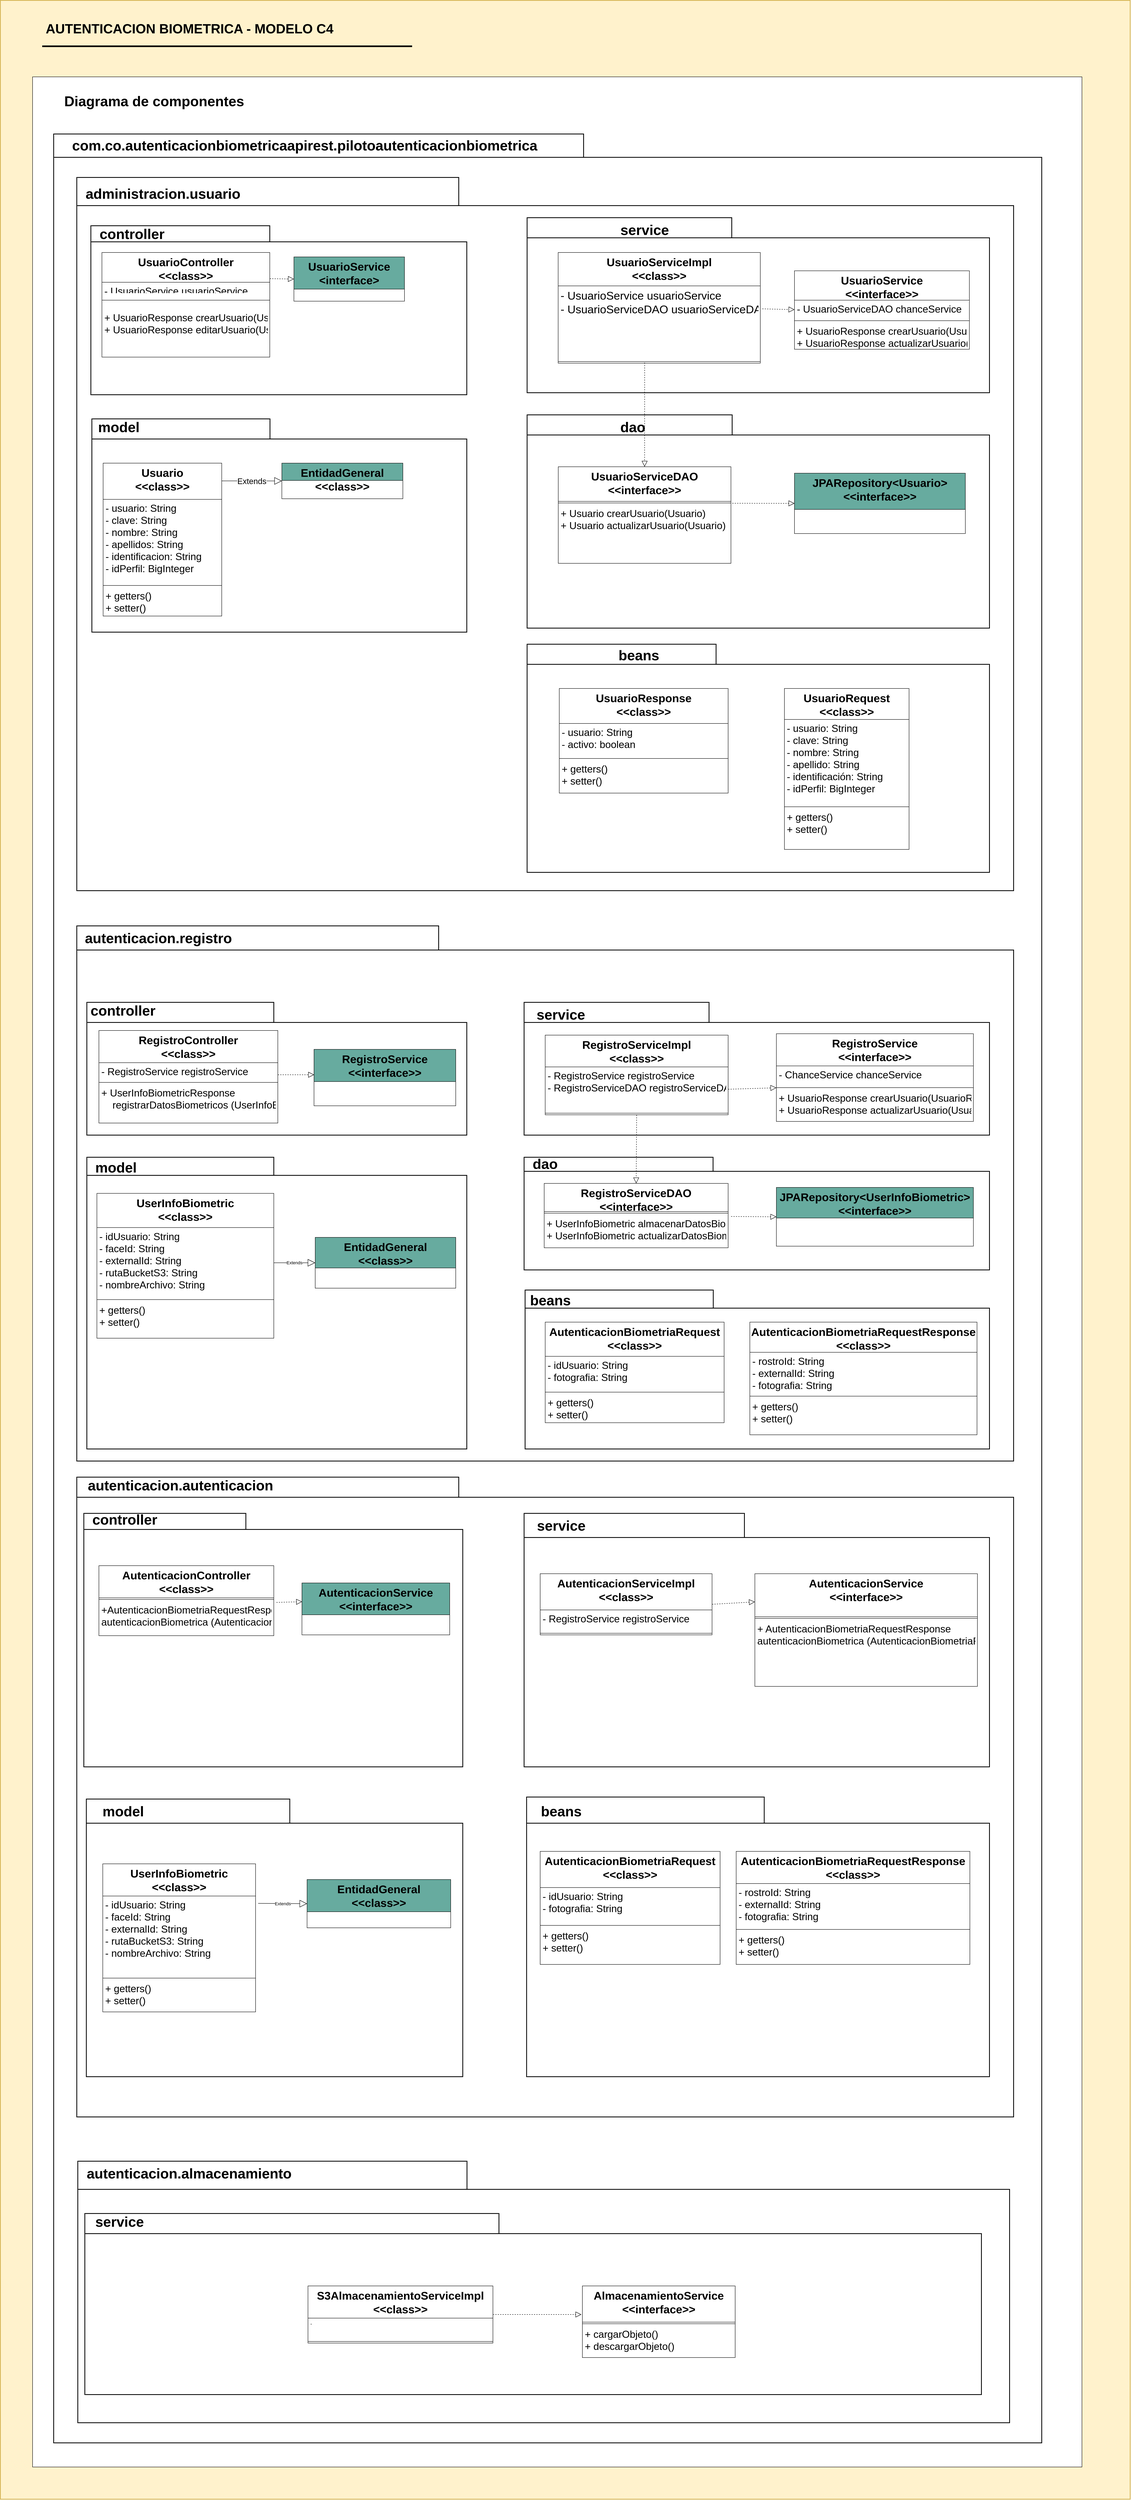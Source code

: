 <mxfile version="15.2.9" type="github">
  <diagram id="ZKK7Xh2nmRTc22aEWUPY" name="Page-1">
    <mxGraphModel dx="5167" dy="3419" grid="1" gridSize="10" guides="1" tooltips="1" connect="1" arrows="1" fold="1" page="1" pageScale="1" pageWidth="827" pageHeight="1169" math="0" shadow="0">
      <root>
        <mxCell id="0" />
        <mxCell id="1" parent="0" />
        <mxCell id="v2i8IFnvXQYw_XU6sGci-10" value="" style="rounded=0;whiteSpace=wrap;html=1;fillColor=#fff2cc;strokeColor=#d6b656;strokeWidth=2;fontSize=14;" parent="1" vertex="1">
          <mxGeometry x="-210" y="-940" width="2810" height="6210" as="geometry" />
        </mxCell>
        <mxCell id="v2i8IFnvXQYw_XU6sGci-6" value="AUTENTICACION BIOMETRICA - MODELO C4" style="text;strokeColor=none;fillColor=none;html=1;fontSize=33;fontStyle=1;verticalAlign=middle;align=center;strokeWidth=5;" parent="1" vertex="1">
          <mxGeometry x="-120" y="-890" width="759" height="40" as="geometry" />
        </mxCell>
        <mxCell id="v2i8IFnvXQYw_XU6sGci-7" value="" style="line;strokeWidth=4;fillColor=none;align=left;verticalAlign=middle;spacingTop=-1;spacingLeft=3;spacingRight=3;rotatable=0;labelPosition=right;points=[];portConstraint=eastwest;fontSize=14;" parent="1" vertex="1">
          <mxGeometry x="-106" y="-830" width="920" height="8" as="geometry" />
        </mxCell>
        <mxCell id="mpdO8tZQgs7oVaQ_EQz1-1" value="" style="rounded=0;whiteSpace=wrap;html=1;" vertex="1" parent="1">
          <mxGeometry x="-130" y="-750" width="2610" height="5940" as="geometry" />
        </mxCell>
        <mxCell id="mpdO8tZQgs7oVaQ_EQz1-2" value="Diagrama de componentes" style="text;strokeColor=none;fillColor=none;html=1;fontSize=35;fontStyle=1;verticalAlign=middle;align=center;" vertex="1" parent="1">
          <mxGeometry x="-71" y="-710" width="485" height="40" as="geometry" />
        </mxCell>
        <mxCell id="mpdO8tZQgs7oVaQ_EQz1-3" value="" style="shape=folder;tabWidth=1318;tabHeight=58;tabPosition=left;strokeWidth=2;html=1;whiteSpace=wrap;align=center;" vertex="1" parent="1">
          <mxGeometry x="-77.5" y="-608" width="2457.5" height="5738" as="geometry" />
        </mxCell>
        <mxCell id="mpdO8tZQgs7oVaQ_EQz1-4" value="" style="shape=folder;tabWidth=950;tabHeight=70;tabPosition=left;strokeWidth=2;html=1;whiteSpace=wrap;align=center;" vertex="1" parent="1">
          <mxGeometry x="-20" y="-500" width="2330" height="1772.5" as="geometry" />
        </mxCell>
        <mxCell id="mpdO8tZQgs7oVaQ_EQz1-5" value="&lt;b style=&quot;font-size: 35px;&quot;&gt;&lt;font style=&quot;font-size: 35px;&quot;&gt;com.&lt;/font&gt;&lt;/b&gt;&lt;font style=&quot;font-size: 35px;&quot;&gt;&lt;b style=&quot;font-size: 35px;&quot;&gt;co.autenticacionbiometricaapirest.&lt;/b&gt;&lt;span style=&quot;font-size: 35px;&quot;&gt;&lt;b style=&quot;font-size: 35px;&quot;&gt;pilotoautenticacionbiometrica&lt;/b&gt;&lt;/span&gt;&lt;/font&gt;" style="text;html=1;strokeColor=none;fillColor=none;align=center;verticalAlign=middle;whiteSpace=wrap;rounded=0;fontSize=35;" vertex="1" parent="1">
          <mxGeometry x="-66.25" y="-590" width="1226.25" height="20" as="geometry" />
        </mxCell>
        <mxCell id="mpdO8tZQgs7oVaQ_EQz1-6" value="" style="shape=folder;tabWidth=445;tabHeight=40;tabPosition=left;strokeWidth=2;html=1;whiteSpace=wrap;align=center;" vertex="1" parent="1">
          <mxGeometry x="15" y="-380" width="935" height="420" as="geometry" />
        </mxCell>
        <mxCell id="mpdO8tZQgs7oVaQ_EQz1-7" value="&lt;b style=&quot;font-size: 35px;&quot;&gt;&lt;font style=&quot;font-size: 35px;&quot;&gt;controller&lt;/font&gt;&lt;/b&gt;" style="text;html=1;strokeColor=none;fillColor=none;align=center;verticalAlign=middle;whiteSpace=wrap;rounded=0;fontSize=35;" vertex="1" parent="1">
          <mxGeometry x="55" y="-370" width="125" height="20" as="geometry" />
        </mxCell>
        <mxCell id="mpdO8tZQgs7oVaQ_EQz1-8" value="" style="shape=folder;tabWidth=443;tabHeight=50;tabPosition=left;strokeWidth=2;html=1;whiteSpace=wrap;align=center;" vertex="1" parent="1">
          <mxGeometry x="17.5" y="100" width="932.5" height="530" as="geometry" />
        </mxCell>
        <mxCell id="mpdO8tZQgs7oVaQ_EQz1-9" value="&lt;b style=&quot;font-size: 35px;&quot;&gt;&lt;font style=&quot;font-size: 35px;&quot;&gt;model&lt;/font&gt;&lt;/b&gt;" style="text;html=1;strokeColor=none;fillColor=none;align=center;verticalAlign=middle;whiteSpace=wrap;rounded=0;fontSize=35;" vertex="1" parent="1">
          <mxGeometry x="42.5" y="110" width="82.5" height="20" as="geometry" />
        </mxCell>
        <mxCell id="mpdO8tZQgs7oVaQ_EQz1-10" value="" style="shape=folder;tabWidth=509;tabHeight=50;tabPosition=left;strokeWidth=2;html=1;whiteSpace=wrap;align=center;" vertex="1" parent="1">
          <mxGeometry x="1100" y="-400" width="1150" height="435" as="geometry" />
        </mxCell>
        <mxCell id="mpdO8tZQgs7oVaQ_EQz1-11" value="&lt;b style=&quot;font-size: 35px;&quot;&gt;&lt;font style=&quot;font-size: 35px;&quot;&gt;service&lt;/font&gt;&lt;/b&gt;" style="text;html=1;strokeColor=none;fillColor=none;align=center;verticalAlign=middle;whiteSpace=wrap;rounded=0;fontSize=35;" vertex="1" parent="1">
          <mxGeometry x="1350" y="-380" width="85" height="20" as="geometry" />
        </mxCell>
        <mxCell id="mpdO8tZQgs7oVaQ_EQz1-12" value="" style="shape=folder;tabWidth=510;tabHeight=50;tabPosition=left;strokeWidth=2;html=1;whiteSpace=wrap;align=center;" vertex="1" parent="1">
          <mxGeometry x="1100" y="90" width="1150" height="530" as="geometry" />
        </mxCell>
        <mxCell id="mpdO8tZQgs7oVaQ_EQz1-13" value="&lt;b style=&quot;font-size: 35px;&quot;&gt;&lt;font style=&quot;font-size: 35px;&quot;&gt;dao&lt;/font&gt;&lt;/b&gt;" style="text;html=1;strokeColor=none;fillColor=none;align=center;verticalAlign=middle;whiteSpace=wrap;rounded=0;fontSize=35;" vertex="1" parent="1">
          <mxGeometry x="1317.5" y="110" width="90" height="20" as="geometry" />
        </mxCell>
        <mxCell id="mpdO8tZQgs7oVaQ_EQz1-14" value="UsuarioController&#xa;&lt;&lt;class&gt;&gt;" style="swimlane;fontStyle=1;align=center;verticalAlign=top;childLayout=stackLayout;horizontal=1;startSize=74;horizontalStack=0;resizeParent=1;resizeParentMax=0;resizeLast=0;collapsible=1;marginBottom=0;fontSize=28;" vertex="1" parent="1">
          <mxGeometry x="42.5" y="-313.5" width="417.5" height="260" as="geometry" />
        </mxCell>
        <mxCell id="mpdO8tZQgs7oVaQ_EQz1-15" value="- UsuarioService usuarioService" style="text;strokeColor=none;fillColor=none;align=left;verticalAlign=top;spacingLeft=4;spacingRight=4;overflow=hidden;rotatable=0;points=[[0,0.5],[1,0.5]];portConstraint=eastwest;fontSize=25;" vertex="1" parent="mpdO8tZQgs7oVaQ_EQz1-14">
          <mxGeometry y="74" width="417.5" height="23" as="geometry" />
        </mxCell>
        <mxCell id="mpdO8tZQgs7oVaQ_EQz1-16" value="" style="line;strokeWidth=1;fillColor=none;align=left;verticalAlign=middle;spacingTop=-1;spacingLeft=3;spacingRight=3;rotatable=0;labelPosition=right;points=[];portConstraint=eastwest;" vertex="1" parent="mpdO8tZQgs7oVaQ_EQz1-14">
          <mxGeometry y="97" width="417.5" height="43" as="geometry" />
        </mxCell>
        <mxCell id="mpdO8tZQgs7oVaQ_EQz1-17" value="+ UsuarioResponse crearUsuario(UsuarioRequest)&#xa;+ UsuarioResponse editarUsuario(UsuarioRequest)" style="text;strokeColor=none;fillColor=none;align=left;verticalAlign=top;spacingLeft=4;spacingRight=4;overflow=hidden;rotatable=0;points=[[0,0.5],[1,0.5]];portConstraint=eastwest;fontSize=25;" vertex="1" parent="mpdO8tZQgs7oVaQ_EQz1-14">
          <mxGeometry y="140" width="417.5" height="120" as="geometry" />
        </mxCell>
        <mxCell id="mpdO8tZQgs7oVaQ_EQz1-18" value="UsuarioService&#xa;&lt;interface&gt;" style="swimlane;fontStyle=1;align=center;verticalAlign=top;childLayout=stackLayout;horizontal=1;startSize=80;horizontalStack=0;resizeParent=1;resizeParentMax=0;resizeLast=0;collapsible=1;marginBottom=0;fillColor=#67AB9F;fontSize=28;" vertex="1" parent="1">
          <mxGeometry x="520" y="-302.5" width="275" height="110" as="geometry" />
        </mxCell>
        <mxCell id="mpdO8tZQgs7oVaQ_EQz1-19" value="Extends" style="endArrow=block;endSize=16;endFill=0;html=1;entryX=0;entryY=0.5;entryDx=0;entryDy=0;startArrow=none;exitX=0.998;exitY=0.116;exitDx=0;exitDy=0;exitPerimeter=0;fontSize=20;" edge="1" parent="1" source="mpdO8tZQgs7oVaQ_EQz1-34" target="mpdO8tZQgs7oVaQ_EQz1-72">
          <mxGeometry width="160" relative="1" as="geometry">
            <mxPoint x="228.56" y="265.532" as="sourcePoint" />
            <mxPoint x="340.5" y="245.25" as="targetPoint" />
          </mxGeometry>
        </mxCell>
        <mxCell id="mpdO8tZQgs7oVaQ_EQz1-20" value="UsuarioServiceImpl&#xa;&lt;&lt;class&gt;&gt;" style="swimlane;fontStyle=1;align=center;verticalAlign=top;childLayout=stackLayout;horizontal=1;startSize=83;horizontalStack=0;resizeParent=1;resizeParentMax=0;resizeLast=0;collapsible=1;marginBottom=0;fillColor=#FFFFFF;fontSize=28;" vertex="1" parent="1">
          <mxGeometry x="1177.25" y="-313.5" width="502.75" height="275" as="geometry" />
        </mxCell>
        <mxCell id="mpdO8tZQgs7oVaQ_EQz1-21" value="- UsuarioService usuarioService&#xa;- UsuarioServiceDAO usuarioServiceDAO" style="text;strokeColor=none;fillColor=none;align=left;verticalAlign=top;spacingLeft=4;spacingRight=4;overflow=hidden;rotatable=0;points=[[0,0.5],[1,0.5]];portConstraint=eastwest;fontSize=28;" vertex="1" parent="mpdO8tZQgs7oVaQ_EQz1-20">
          <mxGeometry y="83" width="502.75" height="184" as="geometry" />
        </mxCell>
        <mxCell id="mpdO8tZQgs7oVaQ_EQz1-22" value="" style="line;strokeWidth=1;fillColor=none;align=left;verticalAlign=middle;spacingTop=-1;spacingLeft=3;spacingRight=3;rotatable=0;labelPosition=right;points=[];portConstraint=eastwest;" vertex="1" parent="mpdO8tZQgs7oVaQ_EQz1-20">
          <mxGeometry y="267" width="502.75" height="8" as="geometry" />
        </mxCell>
        <mxCell id="mpdO8tZQgs7oVaQ_EQz1-23" value="UsuarioServiceDAO&#xa;&lt;&lt;interface&gt;&gt;" style="swimlane;fontStyle=1;align=center;verticalAlign=top;childLayout=stackLayout;horizontal=1;startSize=86;horizontalStack=0;resizeParent=1;resizeParentMax=0;resizeLast=0;collapsible=1;marginBottom=0;fillColor=#FFFFFF;fontSize=28;" vertex="1" parent="1">
          <mxGeometry x="1177.5" y="219" width="429.5" height="240" as="geometry" />
        </mxCell>
        <mxCell id="mpdO8tZQgs7oVaQ_EQz1-24" value="" style="line;strokeWidth=1;fillColor=none;align=left;verticalAlign=middle;spacingTop=-1;spacingLeft=3;spacingRight=3;rotatable=0;labelPosition=right;points=[];portConstraint=eastwest;" vertex="1" parent="mpdO8tZQgs7oVaQ_EQz1-23">
          <mxGeometry y="86" width="429.5" height="8" as="geometry" />
        </mxCell>
        <mxCell id="mpdO8tZQgs7oVaQ_EQz1-25" value="+ Usuario crearUsuario(Usuario)&#xa;+ Usuario actualizarUsuario(Usuario)" style="text;strokeColor=none;fillColor=none;align=left;verticalAlign=top;spacingLeft=4;spacingRight=4;overflow=hidden;rotatable=0;points=[[0,0.5],[1,0.5]];portConstraint=eastwest;fontSize=25;" vertex="1" parent="mpdO8tZQgs7oVaQ_EQz1-23">
          <mxGeometry y="94" width="429.5" height="146" as="geometry" />
        </mxCell>
        <mxCell id="mpdO8tZQgs7oVaQ_EQz1-26" value="JPARepository&lt;Usuario&gt;&#xa;&lt;&lt;interface&gt;&gt;" style="swimlane;fontStyle=1;align=center;verticalAlign=top;childLayout=stackLayout;horizontal=1;startSize=90;horizontalStack=0;resizeParent=1;resizeParentMax=0;resizeLast=0;collapsible=1;marginBottom=0;fillColor=#67AB9F;fontSize=28;" vertex="1" parent="1">
          <mxGeometry x="1765" y="235" width="425" height="150" as="geometry" />
        </mxCell>
        <mxCell id="mpdO8tZQgs7oVaQ_EQz1-27" value="&lt;span style=&quot;font-size: 35px;&quot;&gt;&lt;b style=&quot;font-size: 35px;&quot;&gt;administracion.usuario&lt;/b&gt;&lt;/span&gt;" style="text;html=1;strokeColor=none;fillColor=none;align=center;verticalAlign=middle;whiteSpace=wrap;rounded=0;fontSize=35;" vertex="1" parent="1">
          <mxGeometry x="32.5" y="-470" width="322.5" height="20" as="geometry" />
        </mxCell>
        <mxCell id="mpdO8tZQgs7oVaQ_EQz1-28" value="" style="endArrow=block;dashed=1;endFill=0;endSize=12;html=1;exitX=1.01;exitY=0.31;exitDx=0;exitDy=0;entryX=0;entryY=0.5;entryDx=0;entryDy=0;exitPerimeter=0;" edge="1" parent="1" source="mpdO8tZQgs7oVaQ_EQz1-21" target="mpdO8tZQgs7oVaQ_EQz1-30">
          <mxGeometry width="160" relative="1" as="geometry">
            <mxPoint x="1731.25" y="-70" as="sourcePoint" />
            <mxPoint x="1721.25" y="-100" as="targetPoint" />
          </mxGeometry>
        </mxCell>
        <mxCell id="mpdO8tZQgs7oVaQ_EQz1-29" value="UsuarioService&#xa;&lt;&lt;interface&gt;&gt;" style="swimlane;fontStyle=1;align=center;verticalAlign=top;childLayout=stackLayout;horizontal=1;startSize=73;horizontalStack=0;resizeParent=1;resizeParentMax=0;resizeLast=0;collapsible=1;marginBottom=0;fillColor=#FFFFFF;fontSize=28;" vertex="1" parent="1">
          <mxGeometry x="1765" y="-268" width="435" height="195" as="geometry" />
        </mxCell>
        <mxCell id="mpdO8tZQgs7oVaQ_EQz1-30" value="- UsuarioServiceDAO chanceService" style="text;strokeColor=none;fillColor=none;align=left;verticalAlign=top;spacingLeft=4;spacingRight=4;overflow=hidden;rotatable=0;points=[[0,0.5],[1,0.5]];portConstraint=eastwest;fontSize=25;" vertex="1" parent="mpdO8tZQgs7oVaQ_EQz1-29">
          <mxGeometry y="73" width="435" height="47" as="geometry" />
        </mxCell>
        <mxCell id="mpdO8tZQgs7oVaQ_EQz1-31" value="" style="line;strokeWidth=1;fillColor=none;align=left;verticalAlign=middle;spacingTop=-1;spacingLeft=3;spacingRight=3;rotatable=0;labelPosition=right;points=[];portConstraint=eastwest;" vertex="1" parent="mpdO8tZQgs7oVaQ_EQz1-29">
          <mxGeometry y="120" width="435" height="8" as="geometry" />
        </mxCell>
        <mxCell id="mpdO8tZQgs7oVaQ_EQz1-32" value="+ UsuarioResponse crearUsuario(UsuarioRequest)&#xa;+ UsuarioResponse actualizarUsuario(UsuarioRequest)" style="text;strokeColor=none;fillColor=none;align=left;verticalAlign=top;spacingLeft=4;spacingRight=4;overflow=hidden;rotatable=0;points=[[0,0.5],[1,0.5]];portConstraint=eastwest;fontSize=25;" vertex="1" parent="mpdO8tZQgs7oVaQ_EQz1-29">
          <mxGeometry y="128" width="435" height="67" as="geometry" />
        </mxCell>
        <mxCell id="mpdO8tZQgs7oVaQ_EQz1-33" value="" style="endArrow=block;dashed=1;endFill=0;endSize=12;html=1;exitX=1.008;exitY=0.378;exitDx=0;exitDy=0;entryX=0;entryY=0.5;entryDx=0;entryDy=0;exitPerimeter=0;" edge="1" parent="1" source="mpdO8tZQgs7oVaQ_EQz1-23" target="mpdO8tZQgs7oVaQ_EQz1-26">
          <mxGeometry width="160" relative="1" as="geometry">
            <mxPoint x="1600.5" y="285" as="sourcePoint" />
            <mxPoint x="1715.5" y="251.88" as="targetPoint" />
          </mxGeometry>
        </mxCell>
        <mxCell id="mpdO8tZQgs7oVaQ_EQz1-34" value="Usuario&#xa;&lt;&lt;class&gt;&gt;" style="swimlane;fontStyle=1;align=center;verticalAlign=top;childLayout=stackLayout;horizontal=1;startSize=90;horizontalStack=0;resizeParent=1;resizeParentMax=0;resizeLast=0;collapsible=1;marginBottom=0;fillColor=#FFFFFF;fontSize=28;" vertex="1" parent="1">
          <mxGeometry x="45.5" y="210" width="295" height="380" as="geometry" />
        </mxCell>
        <mxCell id="mpdO8tZQgs7oVaQ_EQz1-35" value="- usuario: String&#xa;- clave: String&#xa;- nombre: String&#xa;- apellidos: String&#xa;- identificacion: String&#xa;- idPerfil: BigInteger" style="text;strokeColor=none;fillColor=none;align=left;verticalAlign=top;spacingLeft=4;spacingRight=4;overflow=hidden;rotatable=0;points=[[0,0.5],[1,0.5]];portConstraint=eastwest;fontSize=25;" vertex="1" parent="mpdO8tZQgs7oVaQ_EQz1-34">
          <mxGeometry y="90" width="295" height="210" as="geometry" />
        </mxCell>
        <mxCell id="mpdO8tZQgs7oVaQ_EQz1-36" value="" style="line;strokeWidth=1;fillColor=none;align=left;verticalAlign=middle;spacingTop=-1;spacingLeft=3;spacingRight=3;rotatable=0;labelPosition=right;points=[];portConstraint=eastwest;" vertex="1" parent="mpdO8tZQgs7oVaQ_EQz1-34">
          <mxGeometry y="300" width="295" height="8" as="geometry" />
        </mxCell>
        <mxCell id="mpdO8tZQgs7oVaQ_EQz1-37" value="+ getters()&#xa;+ setter()" style="text;strokeColor=none;fillColor=none;align=left;verticalAlign=top;spacingLeft=4;spacingRight=4;overflow=hidden;rotatable=0;points=[[0,0.5],[1,0.5]];portConstraint=eastwest;fontSize=25;" vertex="1" parent="mpdO8tZQgs7oVaQ_EQz1-34">
          <mxGeometry y="308" width="295" height="72" as="geometry" />
        </mxCell>
        <mxCell id="mpdO8tZQgs7oVaQ_EQz1-38" value="" style="shape=folder;tabWidth=900;tabHeight=60;tabPosition=left;strokeWidth=2;html=1;whiteSpace=wrap;align=center;" vertex="1" parent="1">
          <mxGeometry x="-20" y="1360" width="2330" height="1330" as="geometry" />
        </mxCell>
        <mxCell id="mpdO8tZQgs7oVaQ_EQz1-39" value="" style="shape=folder;tabWidth=465;tabHeight=50;tabPosition=left;strokeWidth=2;html=1;whiteSpace=wrap;align=center;" vertex="1" parent="1">
          <mxGeometry x="5" y="1550" width="945" height="330" as="geometry" />
        </mxCell>
        <mxCell id="mpdO8tZQgs7oVaQ_EQz1-40" value="&lt;b style=&quot;font-size: 35px;&quot;&gt;&lt;font style=&quot;font-size: 35px;&quot;&gt;controller&lt;/font&gt;&lt;/b&gt;" style="text;html=1;strokeColor=none;fillColor=none;align=center;verticalAlign=middle;whiteSpace=wrap;rounded=0;fontSize=35;" vertex="1" parent="1">
          <mxGeometry x="75" y="1560" width="40" height="20" as="geometry" />
        </mxCell>
        <mxCell id="mpdO8tZQgs7oVaQ_EQz1-41" value="" style="shape=folder;tabWidth=465;tabHeight=45;tabPosition=left;strokeWidth=2;html=1;whiteSpace=wrap;align=center;" vertex="1" parent="1">
          <mxGeometry x="5" y="1935" width="945" height="725" as="geometry" />
        </mxCell>
        <mxCell id="mpdO8tZQgs7oVaQ_EQz1-42" value="&lt;b style=&quot;font-size: 35px;&quot;&gt;&lt;font style=&quot;font-size: 35px;&quot;&gt;model&lt;/font&gt;&lt;/b&gt;" style="text;html=1;strokeColor=none;fillColor=none;align=center;verticalAlign=middle;whiteSpace=wrap;rounded=0;fontSize=35;" vertex="1" parent="1">
          <mxGeometry x="15" y="1950" width="125" height="20" as="geometry" />
        </mxCell>
        <mxCell id="mpdO8tZQgs7oVaQ_EQz1-43" value="" style="shape=folder;tabWidth=460;tabHeight=50;tabPosition=left;strokeWidth=2;html=1;whiteSpace=wrap;align=center;" vertex="1" parent="1">
          <mxGeometry x="1092.5" y="1550" width="1157.5" height="330" as="geometry" />
        </mxCell>
        <mxCell id="mpdO8tZQgs7oVaQ_EQz1-44" value="&lt;b style=&quot;font-size: 35px;&quot;&gt;&lt;font style=&quot;font-size: 35px;&quot;&gt;service&lt;/font&gt;&lt;/b&gt;" style="text;html=1;strokeColor=none;fillColor=none;align=center;verticalAlign=middle;whiteSpace=wrap;rounded=0;fontSize=35;" vertex="1" parent="1">
          <mxGeometry x="1125" y="1570" width="117.5" height="20" as="geometry" />
        </mxCell>
        <mxCell id="mpdO8tZQgs7oVaQ_EQz1-45" value="" style="shape=folder;tabWidth=470;tabHeight=35;tabPosition=left;strokeWidth=2;html=1;whiteSpace=wrap;align=center;" vertex="1" parent="1">
          <mxGeometry x="1092.5" y="1935" width="1157.5" height="280" as="geometry" />
        </mxCell>
        <mxCell id="mpdO8tZQgs7oVaQ_EQz1-46" value="&lt;b style=&quot;font-size: 35px;&quot;&gt;&lt;font style=&quot;font-size: 35px;&quot;&gt;dao&lt;/font&gt;&lt;/b&gt;" style="text;html=1;strokeColor=none;fillColor=none;align=center;verticalAlign=middle;whiteSpace=wrap;rounded=0;fontSize=35;" vertex="1" parent="1">
          <mxGeometry x="1125" y="1941" width="40" height="20" as="geometry" />
        </mxCell>
        <mxCell id="mpdO8tZQgs7oVaQ_EQz1-47" value="Extends" style="endArrow=block;endSize=16;endFill=0;html=1;entryX=0;entryY=0.5;entryDx=0;entryDy=0;exitX=1;exitY=0.5;exitDx=0;exitDy=0;startArrow=none;" edge="1" parent="1" source="mpdO8tZQgs7oVaQ_EQz1-64" target="mpdO8tZQgs7oVaQ_EQz1-48">
          <mxGeometry width="160" relative="1" as="geometry">
            <mxPoint x="198.06" y="2080.282" as="sourcePoint" />
            <mxPoint x="326" y="2051.5" as="targetPoint" />
          </mxGeometry>
        </mxCell>
        <mxCell id="mpdO8tZQgs7oVaQ_EQz1-48" value="EntidadGeneral&#xa;&lt;&lt;class&gt;&gt;" style="swimlane;fontStyle=1;align=center;verticalAlign=top;childLayout=stackLayout;horizontal=1;startSize=76;horizontalStack=0;resizeParent=1;resizeParentMax=0;resizeLast=0;collapsible=1;marginBottom=0;fillColor=#67AB9F;fontSize=28;" vertex="1" parent="1">
          <mxGeometry x="573" y="2134.12" width="349.5" height="126.25" as="geometry" />
        </mxCell>
        <mxCell id="mpdO8tZQgs7oVaQ_EQz1-49" value="RegistroServiceImpl&#xa;&lt;&lt;class&gt;&gt;" style="swimlane;fontStyle=1;align=center;verticalAlign=top;childLayout=stackLayout;horizontal=1;startSize=79;horizontalStack=0;resizeParent=1;resizeParentMax=0;resizeLast=0;collapsible=1;marginBottom=0;fillColor=#FFFFFF;fontSize=28;" vertex="1" parent="1">
          <mxGeometry x="1145" y="1631.5" width="455" height="198" as="geometry" />
        </mxCell>
        <mxCell id="mpdO8tZQgs7oVaQ_EQz1-50" value="- RegistroService registroService&#xa;- RegistroServiceDAO registroServiceDAO" style="text;strokeColor=none;fillColor=none;align=left;verticalAlign=top;spacingLeft=4;spacingRight=4;overflow=hidden;rotatable=0;points=[[0,0.5],[1,0.5]];portConstraint=eastwest;fontSize=25;" vertex="1" parent="mpdO8tZQgs7oVaQ_EQz1-49">
          <mxGeometry y="79" width="455" height="111" as="geometry" />
        </mxCell>
        <mxCell id="mpdO8tZQgs7oVaQ_EQz1-51" value="" style="line;strokeWidth=1;fillColor=none;align=left;verticalAlign=middle;spacingTop=-1;spacingLeft=3;spacingRight=3;rotatable=0;labelPosition=right;points=[];portConstraint=eastwest;" vertex="1" parent="mpdO8tZQgs7oVaQ_EQz1-49">
          <mxGeometry y="190" width="455" height="8" as="geometry" />
        </mxCell>
        <mxCell id="mpdO8tZQgs7oVaQ_EQz1-52" value="RegistroServiceDAO&#xa;&lt;&lt;interface&gt;&gt;" style="swimlane;fontStyle=1;align=center;verticalAlign=top;childLayout=stackLayout;horizontal=1;startSize=70;horizontalStack=0;resizeParent=1;resizeParentMax=0;resizeLast=0;collapsible=1;marginBottom=0;fillColor=#FFFFFF;fontSize=28;" vertex="1" parent="1">
          <mxGeometry x="1142.5" y="2000" width="457.5" height="160" as="geometry" />
        </mxCell>
        <mxCell id="mpdO8tZQgs7oVaQ_EQz1-53" value="" style="line;strokeWidth=1;fillColor=none;align=left;verticalAlign=middle;spacingTop=-1;spacingLeft=3;spacingRight=3;rotatable=0;labelPosition=right;points=[];portConstraint=eastwest;" vertex="1" parent="mpdO8tZQgs7oVaQ_EQz1-52">
          <mxGeometry y="70" width="457.5" height="8" as="geometry" />
        </mxCell>
        <mxCell id="mpdO8tZQgs7oVaQ_EQz1-54" value="+ UserInfoBiometric almacenarDatosBiometricos(UserInfoBiometric )&#xa;+ UserInfoBiometric actualizarDatosBiometricos(UserInfoBiometric )" style="text;strokeColor=none;fillColor=none;align=left;verticalAlign=top;spacingLeft=4;spacingRight=4;overflow=hidden;rotatable=0;points=[[0,0.5],[1,0.5]];portConstraint=eastwest;fontSize=25;" vertex="1" parent="mpdO8tZQgs7oVaQ_EQz1-52">
          <mxGeometry y="78" width="457.5" height="82" as="geometry" />
        </mxCell>
        <mxCell id="mpdO8tZQgs7oVaQ_EQz1-55" value="JPARepository&lt;UserInfoBiometric&gt;&#xa;&lt;&lt;interface&gt;&gt;" style="swimlane;fontStyle=1;align=center;verticalAlign=top;childLayout=stackLayout;horizontal=1;startSize=76;horizontalStack=0;resizeParent=1;resizeParentMax=0;resizeLast=0;collapsible=1;marginBottom=0;fillColor=#67AB9F;fontSize=28;" vertex="1" parent="1">
          <mxGeometry x="1720" y="2010" width="490" height="146" as="geometry" />
        </mxCell>
        <mxCell id="mpdO8tZQgs7oVaQ_EQz1-56" value="&lt;span style=&quot;font-size: 35px;&quot;&gt;&lt;b style=&quot;font-size: 35px;&quot;&gt;autenticacion.registro&lt;/b&gt;&lt;/span&gt;" style="text;html=1;strokeColor=none;fillColor=none;align=center;verticalAlign=middle;whiteSpace=wrap;rounded=0;fontSize=35;" vertex="1" parent="1">
          <mxGeometry x="2.5" y="1380" width="360" height="20" as="geometry" />
        </mxCell>
        <mxCell id="mpdO8tZQgs7oVaQ_EQz1-57" value="" style="endArrow=block;dashed=1;endFill=0;endSize=12;html=1;entryX=0;entryY=0.545;entryDx=0;entryDy=0;entryPerimeter=0;exitX=1;exitY=0.5;exitDx=0;exitDy=0;" edge="1" parent="1" source="mpdO8tZQgs7oVaQ_EQz1-50" target="mpdO8tZQgs7oVaQ_EQz1-60">
          <mxGeometry width="160" relative="1" as="geometry">
            <mxPoint x="1402.5" y="1748" as="sourcePoint" />
            <mxPoint x="1490" y="1747.5" as="targetPoint" />
          </mxGeometry>
        </mxCell>
        <mxCell id="mpdO8tZQgs7oVaQ_EQz1-58" value="RegistroService&#xa;&lt;&lt;interface&gt;&gt;" style="swimlane;fontStyle=1;align=center;verticalAlign=top;childLayout=stackLayout;horizontal=1;startSize=80;horizontalStack=0;resizeParent=1;resizeParentMax=0;resizeLast=0;collapsible=1;marginBottom=0;fillColor=#FFFFFF;fontSize=28;" vertex="1" parent="1">
          <mxGeometry x="1720" y="1628" width="490" height="218" as="geometry" />
        </mxCell>
        <mxCell id="mpdO8tZQgs7oVaQ_EQz1-59" value="- ChanceService chanceService" style="text;strokeColor=none;fillColor=none;align=left;verticalAlign=top;spacingLeft=4;spacingRight=4;overflow=hidden;rotatable=0;points=[[0,0.5],[1,0.5]];portConstraint=eastwest;fontSize=25;" vertex="1" parent="mpdO8tZQgs7oVaQ_EQz1-58">
          <mxGeometry y="80" width="490" height="50" as="geometry" />
        </mxCell>
        <mxCell id="mpdO8tZQgs7oVaQ_EQz1-60" value="" style="line;strokeWidth=1;fillColor=none;align=left;verticalAlign=middle;spacingTop=-1;spacingLeft=3;spacingRight=3;rotatable=0;labelPosition=right;points=[];portConstraint=eastwest;" vertex="1" parent="mpdO8tZQgs7oVaQ_EQz1-58">
          <mxGeometry y="130" width="490" height="8" as="geometry" />
        </mxCell>
        <mxCell id="mpdO8tZQgs7oVaQ_EQz1-61" value="+ UsuarioResponse crearUsuario(UsuarioRequest)&#xa;+ UsuarioResponse actualizarUsuario(UsuarioRequest)" style="text;strokeColor=none;fillColor=none;align=left;verticalAlign=top;spacingLeft=4;spacingRight=4;overflow=hidden;rotatable=0;points=[[0,0.5],[1,0.5]];portConstraint=eastwest;fontSize=25;" vertex="1" parent="mpdO8tZQgs7oVaQ_EQz1-58">
          <mxGeometry y="138" width="490" height="80" as="geometry" />
        </mxCell>
        <mxCell id="mpdO8tZQgs7oVaQ_EQz1-62" value="" style="endArrow=block;dashed=1;endFill=0;endSize=12;html=1;exitX=1.016;exitY=0.051;exitDx=0;exitDy=0;entryX=0;entryY=0.5;entryDx=0;entryDy=0;exitPerimeter=0;" edge="1" parent="1" source="mpdO8tZQgs7oVaQ_EQz1-54" target="mpdO8tZQgs7oVaQ_EQz1-55">
          <mxGeometry width="160" relative="1" as="geometry">
            <mxPoint x="1510" y="2045" as="sourcePoint" />
            <mxPoint x="1625" y="2011.88" as="targetPoint" />
          </mxGeometry>
        </mxCell>
        <mxCell id="mpdO8tZQgs7oVaQ_EQz1-63" value="UserInfoBiometric&#xa;&lt;&lt;class&gt;&gt;" style="swimlane;fontStyle=1;align=center;verticalAlign=top;childLayout=stackLayout;horizontal=1;startSize=85;horizontalStack=0;resizeParent=1;resizeParentMax=0;resizeLast=0;collapsible=1;marginBottom=0;fillColor=#FFFFFF;fontSize=28;" vertex="1" parent="1">
          <mxGeometry x="30" y="2024.75" width="440" height="360" as="geometry" />
        </mxCell>
        <mxCell id="mpdO8tZQgs7oVaQ_EQz1-64" value="- idUsuario: String&#xa;- faceId: String&#xa;- externalId: String&#xa;- rutaBucketS3: String&#xa;- nombreArchivo: String" style="text;strokeColor=none;fillColor=none;align=left;verticalAlign=top;spacingLeft=4;spacingRight=4;overflow=hidden;rotatable=0;points=[[0,0.5],[1,0.5]];portConstraint=eastwest;fontSize=25;" vertex="1" parent="mpdO8tZQgs7oVaQ_EQz1-63">
          <mxGeometry y="85" width="440" height="175" as="geometry" />
        </mxCell>
        <mxCell id="mpdO8tZQgs7oVaQ_EQz1-65" value="" style="line;strokeWidth=1;fillColor=none;align=left;verticalAlign=middle;spacingTop=-1;spacingLeft=3;spacingRight=3;rotatable=0;labelPosition=right;points=[];portConstraint=eastwest;" vertex="1" parent="mpdO8tZQgs7oVaQ_EQz1-63">
          <mxGeometry y="260" width="440" height="8" as="geometry" />
        </mxCell>
        <mxCell id="mpdO8tZQgs7oVaQ_EQz1-66" value="+ getters()&#xa;+ setter()" style="text;strokeColor=none;fillColor=none;align=left;verticalAlign=top;spacingLeft=4;spacingRight=4;overflow=hidden;rotatable=0;points=[[0,0.5],[1,0.5]];portConstraint=eastwest;fontSize=25;" vertex="1" parent="mpdO8tZQgs7oVaQ_EQz1-63">
          <mxGeometry y="268" width="440" height="92" as="geometry" />
        </mxCell>
        <mxCell id="mpdO8tZQgs7oVaQ_EQz1-67" value="" style="endArrow=block;dashed=1;endFill=0;endSize=12;html=1;exitX=1;exitY=0.25;exitDx=0;exitDy=0;entryX=0;entryY=0.5;entryDx=0;entryDy=0;" edge="1" parent="1" source="mpdO8tZQgs7oVaQ_EQz1-14" target="mpdO8tZQgs7oVaQ_EQz1-18">
          <mxGeometry width="160" relative="1" as="geometry">
            <mxPoint x="1092.5" y="-112.25" as="sourcePoint" />
            <mxPoint x="322.5" y="-119.5" as="targetPoint" />
          </mxGeometry>
        </mxCell>
        <mxCell id="mpdO8tZQgs7oVaQ_EQz1-68" value="RegistroService&#xa;&lt;&lt;interface&gt;&gt;" style="swimlane;fontStyle=1;align=center;verticalAlign=top;childLayout=stackLayout;horizontal=1;startSize=80;horizontalStack=0;resizeParent=1;resizeParentMax=0;resizeLast=0;collapsible=1;marginBottom=0;fillColor=#67AB9F;fontSize=28;" vertex="1" parent="1">
          <mxGeometry x="570" y="1666.88" width="352.5" height="140.25" as="geometry" />
        </mxCell>
        <mxCell id="mpdO8tZQgs7oVaQ_EQz1-69" value="" style="endArrow=block;dashed=1;endFill=0;endSize=12;html=1;entryX=0.001;entryY=0.45;entryDx=0;entryDy=0;entryPerimeter=0;startArrow=none;" edge="1" parent="1" target="mpdO8tZQgs7oVaQ_EQz1-68">
          <mxGeometry width="160" relative="1" as="geometry">
            <mxPoint x="480" y="1730" as="sourcePoint" />
            <mxPoint x="298.72" y="1684" as="targetPoint" />
          </mxGeometry>
        </mxCell>
        <mxCell id="mpdO8tZQgs7oVaQ_EQz1-70" value="" style="endArrow=block;dashed=1;endFill=0;endSize=12;html=1;entryX=0.5;entryY=0;entryDx=0;entryDy=0;exitX=0.428;exitY=0.812;exitDx=0;exitDy=0;exitPerimeter=0;" edge="1" parent="1" source="mpdO8tZQgs7oVaQ_EQz1-22" target="mpdO8tZQgs7oVaQ_EQz1-23">
          <mxGeometry width="160" relative="1" as="geometry">
            <mxPoint x="1410" y="-10" as="sourcePoint" />
            <mxPoint x="1481.25" y="140" as="targetPoint" />
          </mxGeometry>
        </mxCell>
        <mxCell id="mpdO8tZQgs7oVaQ_EQz1-71" value="" style="endArrow=block;dashed=1;endFill=0;endSize=12;html=1;exitX=0.5;exitY=1;exitDx=0;exitDy=0;entryX=0.5;entryY=0;entryDx=0;entryDy=0;" edge="1" parent="1" source="mpdO8tZQgs7oVaQ_EQz1-49" target="mpdO8tZQgs7oVaQ_EQz1-52">
          <mxGeometry width="160" relative="1" as="geometry">
            <mxPoint x="1415" y="1752.25" as="sourcePoint" />
            <mxPoint x="1500" y="1741.5" as="targetPoint" />
          </mxGeometry>
        </mxCell>
        <mxCell id="mpdO8tZQgs7oVaQ_EQz1-72" value="EntidadGeneral&#xa;&lt;&lt;class&gt;&gt;" style="swimlane;fontStyle=1;align=center;verticalAlign=top;childLayout=stackLayout;horizontal=1;startSize=43;horizontalStack=0;resizeParent=1;resizeParentMax=0;resizeLast=0;collapsible=1;marginBottom=0;fillColor=#67AB9F;fontSize=28;" vertex="1" parent="1">
          <mxGeometry x="490" y="210" width="301" height="88.5" as="geometry" />
        </mxCell>
        <mxCell id="mpdO8tZQgs7oVaQ_EQz1-73" value="" style="shape=folder;tabWidth=950;tabHeight=50;tabPosition=left;strokeWidth=2;html=1;whiteSpace=wrap;align=center;" vertex="1" parent="1">
          <mxGeometry x="-20" y="2730" width="2330" height="1590" as="geometry" />
        </mxCell>
        <mxCell id="mpdO8tZQgs7oVaQ_EQz1-74" value="" style="shape=folder;tabWidth=403;tabHeight=40;tabPosition=left;strokeWidth=2;html=1;whiteSpace=wrap;align=center;" vertex="1" parent="1">
          <mxGeometry x="-2.5" y="2820" width="942.5" height="630" as="geometry" />
        </mxCell>
        <mxCell id="mpdO8tZQgs7oVaQ_EQz1-75" value="&lt;b style=&quot;font-size: 35px;&quot;&gt;&lt;font style=&quot;font-size: 35px;&quot;&gt;controller&lt;/font&gt;&lt;/b&gt;" style="text;html=1;strokeColor=none;fillColor=none;align=center;verticalAlign=middle;whiteSpace=wrap;rounded=0;fontSize=35;" vertex="1" parent="1">
          <mxGeometry x="17.5" y="2825" width="162.5" height="20" as="geometry" />
        </mxCell>
        <mxCell id="mpdO8tZQgs7oVaQ_EQz1-76" value="" style="shape=folder;tabWidth=506;tabHeight=60;tabPosition=left;strokeWidth=2;html=1;whiteSpace=wrap;align=center;" vertex="1" parent="1">
          <mxGeometry x="3.75" y="3530" width="936.25" height="690" as="geometry" />
        </mxCell>
        <mxCell id="mpdO8tZQgs7oVaQ_EQz1-77" value="&lt;b style=&quot;font-size: 35px;&quot;&gt;&lt;font style=&quot;font-size: 35px;&quot;&gt;model&lt;/font&gt;&lt;/b&gt;" style="text;html=1;strokeColor=none;fillColor=none;align=center;verticalAlign=middle;whiteSpace=wrap;rounded=0;fontSize=35;" vertex="1" parent="1">
          <mxGeometry x="38.75" y="3550" width="112.5" height="20" as="geometry" />
        </mxCell>
        <mxCell id="mpdO8tZQgs7oVaQ_EQz1-78" value="" style="shape=folder;tabWidth=548;tabHeight=60;tabPosition=left;strokeWidth=2;html=1;whiteSpace=wrap;align=center;" vertex="1" parent="1">
          <mxGeometry x="1092.5" y="2820" width="1157.5" height="630" as="geometry" />
        </mxCell>
        <mxCell id="mpdO8tZQgs7oVaQ_EQz1-79" value="&lt;b style=&quot;font-size: 35px;&quot;&gt;&lt;font style=&quot;font-size: 35px;&quot;&gt;service&lt;/font&gt;&lt;/b&gt;" style="text;html=1;strokeColor=none;fillColor=none;align=center;verticalAlign=middle;whiteSpace=wrap;rounded=0;fontSize=35;" vertex="1" parent="1">
          <mxGeometry x="1123.13" y="2840" width="123.75" height="20" as="geometry" />
        </mxCell>
        <mxCell id="mpdO8tZQgs7oVaQ_EQz1-80" value="AutenticacionController&#xa;&lt;&lt;class&gt;&gt;" style="swimlane;fontStyle=1;align=center;verticalAlign=top;childLayout=stackLayout;horizontal=1;startSize=80;horizontalStack=0;resizeParent=1;resizeParentMax=0;resizeLast=0;collapsible=1;marginBottom=0;fontSize=28;" vertex="1" parent="1">
          <mxGeometry x="35" y="2950" width="435" height="174" as="geometry" />
        </mxCell>
        <mxCell id="mpdO8tZQgs7oVaQ_EQz1-81" value="" style="line;strokeWidth=1;fillColor=none;align=left;verticalAlign=middle;spacingTop=-1;spacingLeft=3;spacingRight=3;rotatable=0;labelPosition=right;points=[];portConstraint=eastwest;" vertex="1" parent="mpdO8tZQgs7oVaQ_EQz1-80">
          <mxGeometry y="80" width="435" height="8" as="geometry" />
        </mxCell>
        <mxCell id="mpdO8tZQgs7oVaQ_EQz1-82" value="+AutenticacionBiometriaRequestResponse &#xa;autenticacionBiometrica (AutenticacionBiometriaRequest)" style="text;strokeColor=none;fillColor=none;align=left;verticalAlign=top;spacingLeft=4;spacingRight=4;overflow=hidden;rotatable=0;points=[[0,0.5],[1,0.5]];portConstraint=eastwest;fontSize=25;" vertex="1" parent="mpdO8tZQgs7oVaQ_EQz1-80">
          <mxGeometry y="88" width="435" height="86" as="geometry" />
        </mxCell>
        <mxCell id="mpdO8tZQgs7oVaQ_EQz1-83" value="Extends" style="endArrow=block;endSize=16;endFill=0;html=1;entryX=0;entryY=0.5;entryDx=0;entryDy=0;exitX=1.017;exitY=0.267;exitDx=0;exitDy=0;exitPerimeter=0;startArrow=none;" edge="1" parent="1" source="mpdO8tZQgs7oVaQ_EQz1-93" target="mpdO8tZQgs7oVaQ_EQz1-84">
          <mxGeometry width="160" relative="1" as="geometry">
            <mxPoint x="201.44" y="3741.282" as="sourcePoint" />
            <mxPoint x="329.38" y="3712.5" as="targetPoint" />
          </mxGeometry>
        </mxCell>
        <mxCell id="mpdO8tZQgs7oVaQ_EQz1-84" value="EntidadGeneral&#xa;&lt;&lt;class&gt;&gt;" style="swimlane;fontStyle=1;align=center;verticalAlign=top;childLayout=stackLayout;horizontal=1;startSize=80;horizontalStack=0;resizeParent=1;resizeParentMax=0;resizeLast=0;collapsible=1;marginBottom=0;fillColor=#67AB9F;fontSize=28;" vertex="1" parent="1">
          <mxGeometry x="552.75" y="3730" width="357.25" height="120" as="geometry" />
        </mxCell>
        <mxCell id="mpdO8tZQgs7oVaQ_EQz1-85" value="AutenticacionServiceImpl&#xa;&lt;&lt;class&gt;&gt;" style="swimlane;fontStyle=1;align=center;verticalAlign=top;childLayout=stackLayout;horizontal=1;startSize=90;horizontalStack=0;resizeParent=1;resizeParentMax=0;resizeLast=0;collapsible=1;marginBottom=0;fillColor=#FFFFFF;fontSize=28;" vertex="1" parent="1">
          <mxGeometry x="1132.5" y="2970" width="427.5" height="152" as="geometry" />
        </mxCell>
        <mxCell id="mpdO8tZQgs7oVaQ_EQz1-86" value="- RegistroService registroService&#xa;" style="text;strokeColor=none;fillColor=none;align=left;verticalAlign=top;spacingLeft=4;spacingRight=4;overflow=hidden;rotatable=0;points=[[0,0.5],[1,0.5]];portConstraint=eastwest;fontSize=25;" vertex="1" parent="mpdO8tZQgs7oVaQ_EQz1-85">
          <mxGeometry y="90" width="427.5" height="54" as="geometry" />
        </mxCell>
        <mxCell id="mpdO8tZQgs7oVaQ_EQz1-87" value="" style="line;strokeWidth=1;fillColor=none;align=left;verticalAlign=middle;spacingTop=-1;spacingLeft=3;spacingRight=3;rotatable=0;labelPosition=right;points=[];portConstraint=eastwest;" vertex="1" parent="mpdO8tZQgs7oVaQ_EQz1-85">
          <mxGeometry y="144" width="427.5" height="8" as="geometry" />
        </mxCell>
        <mxCell id="mpdO8tZQgs7oVaQ_EQz1-88" value="&lt;span style=&quot;font-size: 35px;&quot;&gt;&lt;b style=&quot;font-size: 35px;&quot;&gt;autenticacion.autenticacion&lt;/b&gt;&lt;/span&gt;" style="text;html=1;strokeColor=none;fillColor=none;align=center;verticalAlign=middle;whiteSpace=wrap;rounded=0;fontSize=35;" vertex="1" parent="1">
          <mxGeometry x="3.5" y="2740" width="468" height="20" as="geometry" />
        </mxCell>
        <mxCell id="mpdO8tZQgs7oVaQ_EQz1-89" value="" style="endArrow=block;dashed=1;endFill=0;endSize=12;html=1;entryX=0;entryY=0.25;entryDx=0;entryDy=0;exitX=1;exitY=0.5;exitDx=0;exitDy=0;" edge="1" parent="1" source="mpdO8tZQgs7oVaQ_EQz1-85" target="mpdO8tZQgs7oVaQ_EQz1-90">
          <mxGeometry width="160" relative="1" as="geometry">
            <mxPoint x="1520" y="3043" as="sourcePoint" />
            <mxPoint x="1490" y="3038.25" as="targetPoint" />
          </mxGeometry>
        </mxCell>
        <mxCell id="mpdO8tZQgs7oVaQ_EQz1-90" value="AutenticacionService&#xa;&lt;&lt;interface&gt;&gt;" style="swimlane;fontStyle=1;align=center;verticalAlign=top;childLayout=stackLayout;horizontal=1;startSize=107;horizontalStack=0;resizeParent=1;resizeParentMax=0;resizeLast=0;collapsible=1;marginBottom=0;fillColor=#FFFFFF;fontSize=28;" vertex="1" parent="1">
          <mxGeometry x="1666.5" y="2970" width="553.5" height="280" as="geometry" />
        </mxCell>
        <mxCell id="mpdO8tZQgs7oVaQ_EQz1-91" value="" style="line;strokeWidth=1;fillColor=none;align=left;verticalAlign=middle;spacingTop=-1;spacingLeft=3;spacingRight=3;rotatable=0;labelPosition=right;points=[];portConstraint=eastwest;" vertex="1" parent="mpdO8tZQgs7oVaQ_EQz1-90">
          <mxGeometry y="107" width="553.5" height="8" as="geometry" />
        </mxCell>
        <mxCell id="mpdO8tZQgs7oVaQ_EQz1-92" value="+ AutenticacionBiometriaRequestResponse &#xa;autenticacionBiometrica (AutenticacionBiometriaRequest)" style="text;strokeColor=none;fillColor=none;align=left;verticalAlign=top;spacingLeft=4;spacingRight=4;overflow=hidden;rotatable=0;points=[[0,0.5],[1,0.5]];portConstraint=eastwest;fontSize=25;" vertex="1" parent="mpdO8tZQgs7oVaQ_EQz1-90">
          <mxGeometry y="115" width="553.5" height="165" as="geometry" />
        </mxCell>
        <mxCell id="mpdO8tZQgs7oVaQ_EQz1-93" value="UserInfoBiometric&#xa;&lt;&lt;class&gt;&gt;" style="swimlane;fontStyle=1;align=center;verticalAlign=top;childLayout=stackLayout;horizontal=1;startSize=80;horizontalStack=0;resizeParent=1;resizeParentMax=0;resizeLast=0;collapsible=1;marginBottom=0;fillColor=#FFFFFF;fontSize=28;" vertex="1" parent="1">
          <mxGeometry x="44.63" y="3691" width="380" height="368" as="geometry" />
        </mxCell>
        <mxCell id="mpdO8tZQgs7oVaQ_EQz1-94" value="- idUsuario: String&#xa;- faceId: String&#xa;- externalId: String&#xa;- rutaBucketS3: String&#xa;- nombreArchivo: String" style="text;strokeColor=none;fillColor=none;align=left;verticalAlign=top;spacingLeft=4;spacingRight=4;overflow=hidden;rotatable=0;points=[[0,0.5],[1,0.5]];portConstraint=eastwest;fontSize=25;" vertex="1" parent="mpdO8tZQgs7oVaQ_EQz1-93">
          <mxGeometry y="80" width="380" height="200" as="geometry" />
        </mxCell>
        <mxCell id="mpdO8tZQgs7oVaQ_EQz1-95" value="" style="line;strokeWidth=1;fillColor=none;align=left;verticalAlign=middle;spacingTop=-1;spacingLeft=3;spacingRight=3;rotatable=0;labelPosition=right;points=[];portConstraint=eastwest;" vertex="1" parent="mpdO8tZQgs7oVaQ_EQz1-93">
          <mxGeometry y="280" width="380" height="8" as="geometry" />
        </mxCell>
        <mxCell id="mpdO8tZQgs7oVaQ_EQz1-96" value="+ getters()&#xa;+ setter()" style="text;strokeColor=none;fillColor=none;align=left;verticalAlign=top;spacingLeft=4;spacingRight=4;overflow=hidden;rotatable=0;points=[[0,0.5],[1,0.5]];portConstraint=eastwest;fontSize=25;" vertex="1" parent="mpdO8tZQgs7oVaQ_EQz1-93">
          <mxGeometry y="288" width="380" height="80" as="geometry" />
        </mxCell>
        <mxCell id="mpdO8tZQgs7oVaQ_EQz1-97" value="AutenticacionService&#xa;&lt;&lt;interface&gt;&gt;" style="swimlane;fontStyle=1;align=center;verticalAlign=top;childLayout=stackLayout;horizontal=1;startSize=79;horizontalStack=0;resizeParent=1;resizeParentMax=0;resizeLast=0;collapsible=1;marginBottom=0;fillColor=#67AB9F;fontSize=28;" vertex="1" parent="1">
          <mxGeometry x="540" y="2993" width="367.5" height="129" as="geometry" />
        </mxCell>
        <mxCell id="mpdO8tZQgs7oVaQ_EQz1-98" value="" style="endArrow=block;dashed=1;endFill=0;endSize=12;html=1;entryX=0.001;entryY=0.361;entryDx=0;entryDy=0;exitX=1.015;exitY=0.038;exitDx=0;exitDy=0;exitPerimeter=0;entryPerimeter=0;" edge="1" parent="1" source="mpdO8tZQgs7oVaQ_EQz1-82" target="mpdO8tZQgs7oVaQ_EQz1-97">
          <mxGeometry width="160" relative="1" as="geometry">
            <mxPoint x="247.5" y="3007" as="sourcePoint" />
            <mxPoint x="308.72" y="3008.5" as="targetPoint" />
          </mxGeometry>
        </mxCell>
        <mxCell id="mpdO8tZQgs7oVaQ_EQz1-99" value="" style="shape=folder;tabWidth=591;tabHeight=65;tabPosition=left;strokeWidth=2;html=1;whiteSpace=wrap;align=center;" vertex="1" parent="1">
          <mxGeometry x="1098.75" y="3525" width="1151.25" height="695" as="geometry" />
        </mxCell>
        <mxCell id="mpdO8tZQgs7oVaQ_EQz1-100" value="&lt;b style=&quot;font-size: 35px;&quot;&gt;&lt;font style=&quot;font-size: 35px;&quot;&gt;beans&lt;/font&gt;&lt;/b&gt;" style="text;html=1;strokeColor=none;fillColor=none;align=center;verticalAlign=middle;whiteSpace=wrap;rounded=0;fontSize=35;" vertex="1" parent="1">
          <mxGeometry x="1135" y="3550" width="100" height="20" as="geometry" />
        </mxCell>
        <mxCell id="mpdO8tZQgs7oVaQ_EQz1-101" value="RegistroController&#xa;&lt;&lt;class&gt;&gt;" style="swimlane;fontStyle=1;align=center;verticalAlign=top;childLayout=stackLayout;horizontal=1;startSize=80;horizontalStack=0;resizeParent=1;resizeParentMax=0;resizeLast=0;collapsible=1;marginBottom=0;fillColor=#FFFFFF;fontSize=28;" vertex="1" parent="1">
          <mxGeometry x="35" y="1620" width="445" height="230" as="geometry" />
        </mxCell>
        <mxCell id="mpdO8tZQgs7oVaQ_EQz1-102" value="- RegistroService registroService" style="text;strokeColor=none;fillColor=none;align=left;verticalAlign=top;spacingLeft=4;spacingRight=4;overflow=hidden;rotatable=0;points=[[0,0.5],[1,0.5]];portConstraint=eastwest;fontSize=25;" vertex="1" parent="mpdO8tZQgs7oVaQ_EQz1-101">
          <mxGeometry y="80" width="445" height="45" as="geometry" />
        </mxCell>
        <mxCell id="mpdO8tZQgs7oVaQ_EQz1-103" value="" style="line;strokeWidth=1;fillColor=none;align=left;verticalAlign=middle;spacingTop=-1;spacingLeft=3;spacingRight=3;rotatable=0;labelPosition=right;points=[];portConstraint=eastwest;" vertex="1" parent="mpdO8tZQgs7oVaQ_EQz1-101">
          <mxGeometry y="125" width="445" height="8" as="geometry" />
        </mxCell>
        <mxCell id="mpdO8tZQgs7oVaQ_EQz1-104" value="+ UserInfoBiometricResponse &#xa;    registrarDatosBiometricos (UserInfoBiometricRequest )" style="text;strokeColor=none;fillColor=none;align=left;verticalAlign=top;spacingLeft=4;spacingRight=4;overflow=hidden;rotatable=0;points=[[0,0.5],[1,0.5]];portConstraint=eastwest;fontSize=25;" vertex="1" parent="mpdO8tZQgs7oVaQ_EQz1-101">
          <mxGeometry y="133" width="445" height="97" as="geometry" />
        </mxCell>
        <mxCell id="mpdO8tZQgs7oVaQ_EQz1-105" value="" style="shape=folder;tabWidth=468;tabHeight=45;tabPosition=left;strokeWidth=2;html=1;whiteSpace=wrap;align=center;" vertex="1" parent="1">
          <mxGeometry x="1095" y="2265" width="1155" height="395" as="geometry" />
        </mxCell>
        <mxCell id="mpdO8tZQgs7oVaQ_EQz1-106" value="&lt;b style=&quot;font-size: 35px;&quot;&gt;&lt;font style=&quot;font-size: 35px;&quot;&gt;beans&lt;/font&gt;&lt;/b&gt;" style="text;html=1;strokeColor=none;fillColor=none;align=center;verticalAlign=middle;whiteSpace=wrap;rounded=0;fontSize=35;" vertex="1" parent="1">
          <mxGeometry x="1137.5" y="2280" width="40" height="20" as="geometry" />
        </mxCell>
        <mxCell id="mpdO8tZQgs7oVaQ_EQz1-107" value="AutenticacionBiometriaRequest&#xa;&lt;&lt;class&gt;&gt;" style="swimlane;fontStyle=1;align=center;verticalAlign=top;childLayout=stackLayout;horizontal=1;startSize=85;horizontalStack=0;resizeParent=1;resizeParentMax=0;resizeLast=0;collapsible=1;marginBottom=0;fillColor=#FFFFFF;fontSize=28;" vertex="1" parent="1">
          <mxGeometry x="1145" y="2344.75" width="445" height="250" as="geometry" />
        </mxCell>
        <mxCell id="mpdO8tZQgs7oVaQ_EQz1-108" value="- idUsuario: String&#xa;- fotografia: String" style="text;strokeColor=none;fillColor=none;align=left;verticalAlign=top;spacingLeft=4;spacingRight=4;overflow=hidden;rotatable=0;points=[[0,0.5],[1,0.5]];portConstraint=eastwest;fontSize=25;" vertex="1" parent="mpdO8tZQgs7oVaQ_EQz1-107">
          <mxGeometry y="85" width="445" height="85" as="geometry" />
        </mxCell>
        <mxCell id="mpdO8tZQgs7oVaQ_EQz1-109" value="" style="line;strokeWidth=1;fillColor=none;align=left;verticalAlign=middle;spacingTop=-1;spacingLeft=3;spacingRight=3;rotatable=0;labelPosition=right;points=[];portConstraint=eastwest;" vertex="1" parent="mpdO8tZQgs7oVaQ_EQz1-107">
          <mxGeometry y="170" width="445" height="8" as="geometry" />
        </mxCell>
        <mxCell id="mpdO8tZQgs7oVaQ_EQz1-110" value="+ getters()&#xa;+ setter()" style="text;strokeColor=none;fillColor=none;align=left;verticalAlign=top;spacingLeft=4;spacingRight=4;overflow=hidden;rotatable=0;points=[[0,0.5],[1,0.5]];portConstraint=eastwest;fontSize=25;" vertex="1" parent="mpdO8tZQgs7oVaQ_EQz1-107">
          <mxGeometry y="178" width="445" height="72" as="geometry" />
        </mxCell>
        <mxCell id="mpdO8tZQgs7oVaQ_EQz1-111" value="AutenticacionBiometriaRequestResponse&#xa;&lt;&lt;class&gt;&gt;" style="swimlane;fontStyle=1;align=center;verticalAlign=top;childLayout=stackLayout;horizontal=1;startSize=75;horizontalStack=0;resizeParent=1;resizeParentMax=0;resizeLast=0;collapsible=1;marginBottom=0;fillColor=#FFFFFF;fontSize=28;" vertex="1" parent="1">
          <mxGeometry x="1654" y="2344.75" width="565" height="280" as="geometry" />
        </mxCell>
        <mxCell id="mpdO8tZQgs7oVaQ_EQz1-112" value="- rostroId: String&#xa;- externalId: String&#xa;- fotografia: String" style="text;strokeColor=none;fillColor=none;align=left;verticalAlign=top;spacingLeft=4;spacingRight=4;overflow=hidden;rotatable=0;points=[[0,0.5],[1,0.5]];portConstraint=eastwest;fontSize=25;" vertex="1" parent="mpdO8tZQgs7oVaQ_EQz1-111">
          <mxGeometry y="75" width="565" height="105" as="geometry" />
        </mxCell>
        <mxCell id="mpdO8tZQgs7oVaQ_EQz1-113" value="" style="line;strokeWidth=1;fillColor=none;align=left;verticalAlign=middle;spacingTop=-1;spacingLeft=3;spacingRight=3;rotatable=0;labelPosition=right;points=[];portConstraint=eastwest;" vertex="1" parent="mpdO8tZQgs7oVaQ_EQz1-111">
          <mxGeometry y="180" width="565" height="8" as="geometry" />
        </mxCell>
        <mxCell id="mpdO8tZQgs7oVaQ_EQz1-114" value="+ getters()&#xa;+ setter()" style="text;strokeColor=none;fillColor=none;align=left;verticalAlign=top;spacingLeft=4;spacingRight=4;overflow=hidden;rotatable=0;points=[[0,0.5],[1,0.5]];portConstraint=eastwest;fontSize=25;" vertex="1" parent="mpdO8tZQgs7oVaQ_EQz1-111">
          <mxGeometry y="188" width="565" height="92" as="geometry" />
        </mxCell>
        <mxCell id="mpdO8tZQgs7oVaQ_EQz1-115" value="" style="shape=folder;tabWidth=470;tabHeight=50;tabPosition=left;strokeWidth=2;html=1;whiteSpace=wrap;align=center;" vertex="1" parent="1">
          <mxGeometry x="1100" y="660" width="1150" height="567" as="geometry" />
        </mxCell>
        <mxCell id="mpdO8tZQgs7oVaQ_EQz1-116" value="&lt;b style=&quot;font-size: 35px;&quot;&gt;&lt;font style=&quot;font-size: 35px;&quot;&gt;beans&lt;/font&gt;&lt;/b&gt;" style="text;html=1;strokeColor=none;fillColor=none;align=center;verticalAlign=middle;whiteSpace=wrap;rounded=0;fontSize=35;" vertex="1" parent="1">
          <mxGeometry x="1357.5" y="677" width="40" height="20" as="geometry" />
        </mxCell>
        <mxCell id="mpdO8tZQgs7oVaQ_EQz1-117" value="UsuarioResponse &#xa;&lt;&lt;class&gt;&gt;" style="swimlane;fontStyle=1;align=center;verticalAlign=top;childLayout=stackLayout;horizontal=1;startSize=87;horizontalStack=0;resizeParent=1;resizeParentMax=0;resizeLast=0;collapsible=1;marginBottom=0;fillColor=#FFFFFF;fontSize=28;" vertex="1" parent="1">
          <mxGeometry x="1180" y="770" width="420" height="260" as="geometry" />
        </mxCell>
        <mxCell id="mpdO8tZQgs7oVaQ_EQz1-118" value="- usuario: String &#xa;- activo: boolean " style="text;strokeColor=none;fillColor=none;align=left;verticalAlign=top;spacingLeft=4;spacingRight=4;overflow=hidden;rotatable=0;points=[[0,0.5],[1,0.5]];portConstraint=eastwest;fontSize=25;" vertex="1" parent="mpdO8tZQgs7oVaQ_EQz1-117">
          <mxGeometry y="87" width="420" height="83" as="geometry" />
        </mxCell>
        <mxCell id="mpdO8tZQgs7oVaQ_EQz1-119" value="" style="line;strokeWidth=1;fillColor=none;align=left;verticalAlign=middle;spacingTop=-1;spacingLeft=3;spacingRight=3;rotatable=0;labelPosition=right;points=[];portConstraint=eastwest;" vertex="1" parent="mpdO8tZQgs7oVaQ_EQz1-117">
          <mxGeometry y="170" width="420" height="8" as="geometry" />
        </mxCell>
        <mxCell id="mpdO8tZQgs7oVaQ_EQz1-120" value="+ getters()&#xa;+ setter()" style="text;strokeColor=none;fillColor=none;align=left;verticalAlign=top;spacingLeft=4;spacingRight=4;overflow=hidden;rotatable=0;points=[[0,0.5],[1,0.5]];portConstraint=eastwest;fontSize=25;" vertex="1" parent="mpdO8tZQgs7oVaQ_EQz1-117">
          <mxGeometry y="178" width="420" height="82" as="geometry" />
        </mxCell>
        <mxCell id="mpdO8tZQgs7oVaQ_EQz1-121" value="UsuarioRequest&#xa;&lt;&lt;class&gt;&gt;" style="swimlane;fontStyle=1;align=center;verticalAlign=top;childLayout=stackLayout;horizontal=1;startSize=77;horizontalStack=0;resizeParent=1;resizeParentMax=0;resizeLast=0;collapsible=1;marginBottom=0;fillColor=#FFFFFF;fontSize=28;" vertex="1" parent="1">
          <mxGeometry x="1740" y="770" width="310" height="400" as="geometry" />
        </mxCell>
        <mxCell id="mpdO8tZQgs7oVaQ_EQz1-122" value="- usuario: String&#xa;- clave: String&#xa;- nombre: String&#xa;- apellido: String&#xa;- identificación: String&#xa;- idPerfil: BigInteger" style="text;strokeColor=none;fillColor=none;align=left;verticalAlign=top;spacingLeft=4;spacingRight=4;overflow=hidden;rotatable=0;points=[[0,0.5],[1,0.5]];portConstraint=eastwest;fontSize=25;" vertex="1" parent="mpdO8tZQgs7oVaQ_EQz1-121">
          <mxGeometry y="77" width="310" height="213" as="geometry" />
        </mxCell>
        <mxCell id="mpdO8tZQgs7oVaQ_EQz1-123" value="" style="line;strokeWidth=1;fillColor=none;align=left;verticalAlign=middle;spacingTop=-1;spacingLeft=3;spacingRight=3;rotatable=0;labelPosition=right;points=[];portConstraint=eastwest;" vertex="1" parent="mpdO8tZQgs7oVaQ_EQz1-121">
          <mxGeometry y="290" width="310" height="8" as="geometry" />
        </mxCell>
        <mxCell id="mpdO8tZQgs7oVaQ_EQz1-124" value="+ getters()&#xa;+ setter()" style="text;strokeColor=none;fillColor=none;align=left;verticalAlign=top;spacingLeft=4;spacingRight=4;overflow=hidden;rotatable=0;points=[[0,0.5],[1,0.5]];portConstraint=eastwest;fontSize=25;" vertex="1" parent="mpdO8tZQgs7oVaQ_EQz1-121">
          <mxGeometry y="298" width="310" height="102" as="geometry" />
        </mxCell>
        <mxCell id="mpdO8tZQgs7oVaQ_EQz1-125" value="AutenticacionBiometriaRequest&#xa;&lt;&lt;class&gt;&gt;" style="swimlane;fontStyle=1;align=center;verticalAlign=top;childLayout=stackLayout;horizontal=1;startSize=90;horizontalStack=0;resizeParent=1;resizeParentMax=0;resizeLast=0;collapsible=1;marginBottom=0;fillColor=#FFFFFF;fontSize=28;" vertex="1" parent="1">
          <mxGeometry x="1132.5" y="3660" width="447.5" height="281" as="geometry" />
        </mxCell>
        <mxCell id="mpdO8tZQgs7oVaQ_EQz1-126" value="- idUsuario: String&#xa;- fotografia: String" style="text;strokeColor=none;fillColor=none;align=left;verticalAlign=top;spacingLeft=4;spacingRight=4;overflow=hidden;rotatable=0;points=[[0,0.5],[1,0.5]];portConstraint=eastwest;fontSize=25;" vertex="1" parent="mpdO8tZQgs7oVaQ_EQz1-125">
          <mxGeometry y="90" width="447.5" height="90" as="geometry" />
        </mxCell>
        <mxCell id="mpdO8tZQgs7oVaQ_EQz1-127" value="" style="line;strokeWidth=1;fillColor=none;align=left;verticalAlign=middle;spacingTop=-1;spacingLeft=3;spacingRight=3;rotatable=0;labelPosition=right;points=[];portConstraint=eastwest;fontSize=28;" vertex="1" parent="mpdO8tZQgs7oVaQ_EQz1-125">
          <mxGeometry y="180" width="447.5" height="8" as="geometry" />
        </mxCell>
        <mxCell id="mpdO8tZQgs7oVaQ_EQz1-128" value="+ getters()&#xa;+ setter()" style="text;strokeColor=none;fillColor=none;align=left;verticalAlign=top;spacingLeft=4;spacingRight=4;overflow=hidden;rotatable=0;points=[[0,0.5],[1,0.5]];portConstraint=eastwest;fontSize=25;" vertex="1" parent="mpdO8tZQgs7oVaQ_EQz1-125">
          <mxGeometry y="188" width="447.5" height="93" as="geometry" />
        </mxCell>
        <mxCell id="mpdO8tZQgs7oVaQ_EQz1-129" value="AutenticacionBiometriaRequestResponse&#xa;&lt;&lt;class&gt;&gt;" style="swimlane;fontStyle=1;align=center;verticalAlign=top;childLayout=stackLayout;horizontal=1;startSize=80;horizontalStack=0;resizeParent=1;resizeParentMax=0;resizeLast=0;collapsible=1;marginBottom=0;fillColor=#FFFFFF;fontSize=28;" vertex="1" parent="1">
          <mxGeometry x="1620" y="3660" width="581.25" height="281" as="geometry" />
        </mxCell>
        <mxCell id="mpdO8tZQgs7oVaQ_EQz1-130" value="- rostroId: String&#xa;- externalId: String&#xa;- fotografia: String" style="text;strokeColor=none;fillColor=none;align=left;verticalAlign=top;spacingLeft=4;spacingRight=4;overflow=hidden;rotatable=0;points=[[0,0.5],[1,0.5]];portConstraint=eastwest;fontSize=25;" vertex="1" parent="mpdO8tZQgs7oVaQ_EQz1-129">
          <mxGeometry y="80" width="581.25" height="110" as="geometry" />
        </mxCell>
        <mxCell id="mpdO8tZQgs7oVaQ_EQz1-131" value="" style="line;strokeWidth=1;fillColor=none;align=left;verticalAlign=middle;spacingTop=-1;spacingLeft=3;spacingRight=3;rotatable=0;labelPosition=right;points=[];portConstraint=eastwest;fontSize=28;" vertex="1" parent="mpdO8tZQgs7oVaQ_EQz1-129">
          <mxGeometry y="190" width="581.25" height="8" as="geometry" />
        </mxCell>
        <mxCell id="mpdO8tZQgs7oVaQ_EQz1-132" value="+ getters()&#xa;+ setter()" style="text;strokeColor=none;fillColor=none;align=left;verticalAlign=top;spacingLeft=4;spacingRight=4;overflow=hidden;rotatable=0;points=[[0,0.5],[1,0.5]];portConstraint=eastwest;fontSize=25;" vertex="1" parent="mpdO8tZQgs7oVaQ_EQz1-129">
          <mxGeometry y="198" width="581.25" height="83" as="geometry" />
        </mxCell>
        <mxCell id="mpdO8tZQgs7oVaQ_EQz1-133" value="" style="shape=folder;tabWidth=968;tabHeight=70;tabPosition=left;strokeWidth=2;html=1;whiteSpace=wrap;align=center;" vertex="1" parent="1">
          <mxGeometry x="-17.5" y="4430" width="2317.5" height="650" as="geometry" />
        </mxCell>
        <mxCell id="mpdO8tZQgs7oVaQ_EQz1-134" value="" style="shape=folder;tabWidth=1030;tabHeight=50;tabPosition=left;strokeWidth=2;html=1;whiteSpace=wrap;align=center;" vertex="1" parent="1">
          <mxGeometry y="4560" width="2230" height="450" as="geometry" />
        </mxCell>
        <mxCell id="mpdO8tZQgs7oVaQ_EQz1-135" value="&lt;b style=&quot;font-size: 35px;&quot;&gt;&lt;font style=&quot;font-size: 35px;&quot;&gt;service&lt;/font&gt;&lt;/b&gt;" style="text;html=1;strokeColor=none;fillColor=none;align=center;verticalAlign=middle;whiteSpace=wrap;rounded=0;fontSize=35;" vertex="1" parent="1">
          <mxGeometry x="10" y="4570" width="152.5" height="20" as="geometry" />
        </mxCell>
        <mxCell id="mpdO8tZQgs7oVaQ_EQz1-136" value="S3AlmacenamientoServiceImpl&#xa;&lt;&lt;class&gt;&gt;" style="swimlane;fontStyle=1;align=center;verticalAlign=top;childLayout=stackLayout;horizontal=1;startSize=80;horizontalStack=0;resizeParent=1;resizeParentMax=0;resizeLast=0;collapsible=1;marginBottom=0;fillColor=#FFFFFF;fontSize=28;" vertex="1" parent="1">
          <mxGeometry x="555" y="4740" width="460" height="142" as="geometry" />
        </mxCell>
        <mxCell id="mpdO8tZQgs7oVaQ_EQz1-137" value="-" style="text;strokeColor=none;fillColor=none;align=left;verticalAlign=top;spacingLeft=4;spacingRight=4;overflow=hidden;rotatable=0;points=[[0,0.5],[1,0.5]];portConstraint=eastwest;" vertex="1" parent="mpdO8tZQgs7oVaQ_EQz1-136">
          <mxGeometry y="80" width="460" height="54" as="geometry" />
        </mxCell>
        <mxCell id="mpdO8tZQgs7oVaQ_EQz1-138" value="" style="line;strokeWidth=1;fillColor=none;align=left;verticalAlign=middle;spacingTop=-1;spacingLeft=3;spacingRight=3;rotatable=0;labelPosition=right;points=[];portConstraint=eastwest;" vertex="1" parent="mpdO8tZQgs7oVaQ_EQz1-136">
          <mxGeometry y="134" width="460" height="8" as="geometry" />
        </mxCell>
        <mxCell id="mpdO8tZQgs7oVaQ_EQz1-139" value="&lt;span style=&quot;font-size: 35px;&quot;&gt;&lt;b style=&quot;font-size: 35px;&quot;&gt;autenticacion.almacenamiento&lt;/b&gt;&lt;/span&gt;" style="text;html=1;strokeColor=none;fillColor=none;align=center;verticalAlign=middle;whiteSpace=wrap;rounded=0;fontSize=35;" vertex="1" parent="1">
          <mxGeometry x="-8" y="4450" width="535" height="20" as="geometry" />
        </mxCell>
        <mxCell id="mpdO8tZQgs7oVaQ_EQz1-140" value="" style="endArrow=block;dashed=1;endFill=0;endSize=12;html=1;exitX=1;exitY=0.5;exitDx=0;exitDy=0;" edge="1" parent="1" source="mpdO8tZQgs7oVaQ_EQz1-136">
          <mxGeometry width="160" relative="1" as="geometry">
            <mxPoint x="770.0" y="4768.75" as="sourcePoint" />
            <mxPoint x="1235" y="4811.0" as="targetPoint" />
          </mxGeometry>
        </mxCell>
        <mxCell id="mpdO8tZQgs7oVaQ_EQz1-141" value="AlmacenamientoService&#xa;&lt;&lt;interface&gt;&gt;" style="swimlane;fontStyle=1;align=center;verticalAlign=top;childLayout=stackLayout;horizontal=1;startSize=90;horizontalStack=0;resizeParent=1;resizeParentMax=0;resizeLast=0;collapsible=1;marginBottom=0;fillColor=#FFFFFF;fontSize=28;" vertex="1" parent="1">
          <mxGeometry x="1237.5" y="4740" width="380" height="178" as="geometry" />
        </mxCell>
        <mxCell id="mpdO8tZQgs7oVaQ_EQz1-142" value="" style="line;strokeWidth=1;fillColor=none;align=left;verticalAlign=middle;spacingTop=-1;spacingLeft=3;spacingRight=3;rotatable=0;labelPosition=right;points=[];portConstraint=eastwest;" vertex="1" parent="mpdO8tZQgs7oVaQ_EQz1-141">
          <mxGeometry y="90" width="380" height="8" as="geometry" />
        </mxCell>
        <mxCell id="mpdO8tZQgs7oVaQ_EQz1-143" value="+ cargarObjeto()&#xa;+ descargarObjeto()" style="text;strokeColor=none;fillColor=none;align=left;verticalAlign=top;spacingLeft=4;spacingRight=4;overflow=hidden;rotatable=0;points=[[0,0.5],[1,0.5]];portConstraint=eastwest;fontSize=25;" vertex="1" parent="mpdO8tZQgs7oVaQ_EQz1-141">
          <mxGeometry y="98" width="380" height="80" as="geometry" />
        </mxCell>
      </root>
    </mxGraphModel>
  </diagram>
</mxfile>
